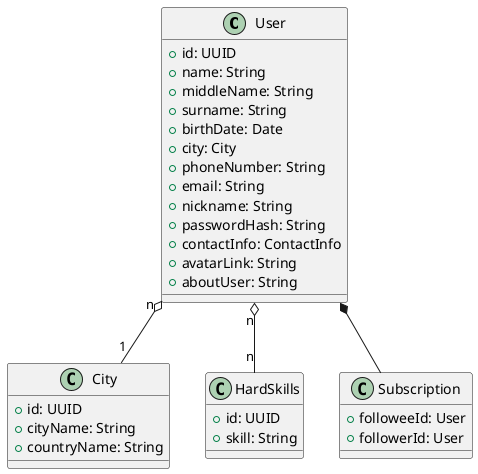 @startuml
class User {
 +id: UUID
 +name: String
 +middleName: String
 +surname: String
 +birthDate: Date
 +city: City
 +phoneNumber: String
 +email: String
 +nickname: String
 +passwordHash: String
 +contactInfo: ContactInfo
 +avatarLink: String
 +aboutUser: String
}

class City {
 +id: UUID
 +cityName: String
 +countryName: String
}

class HardSkills {
 +id: UUID
 +skill: String
}

class Subscription {
 +followeeId: User
 +followerId: User
}

User *-- Subscription 
User "n" o-- "1" City
User "n" o-- "n" HardSkills
@enduml